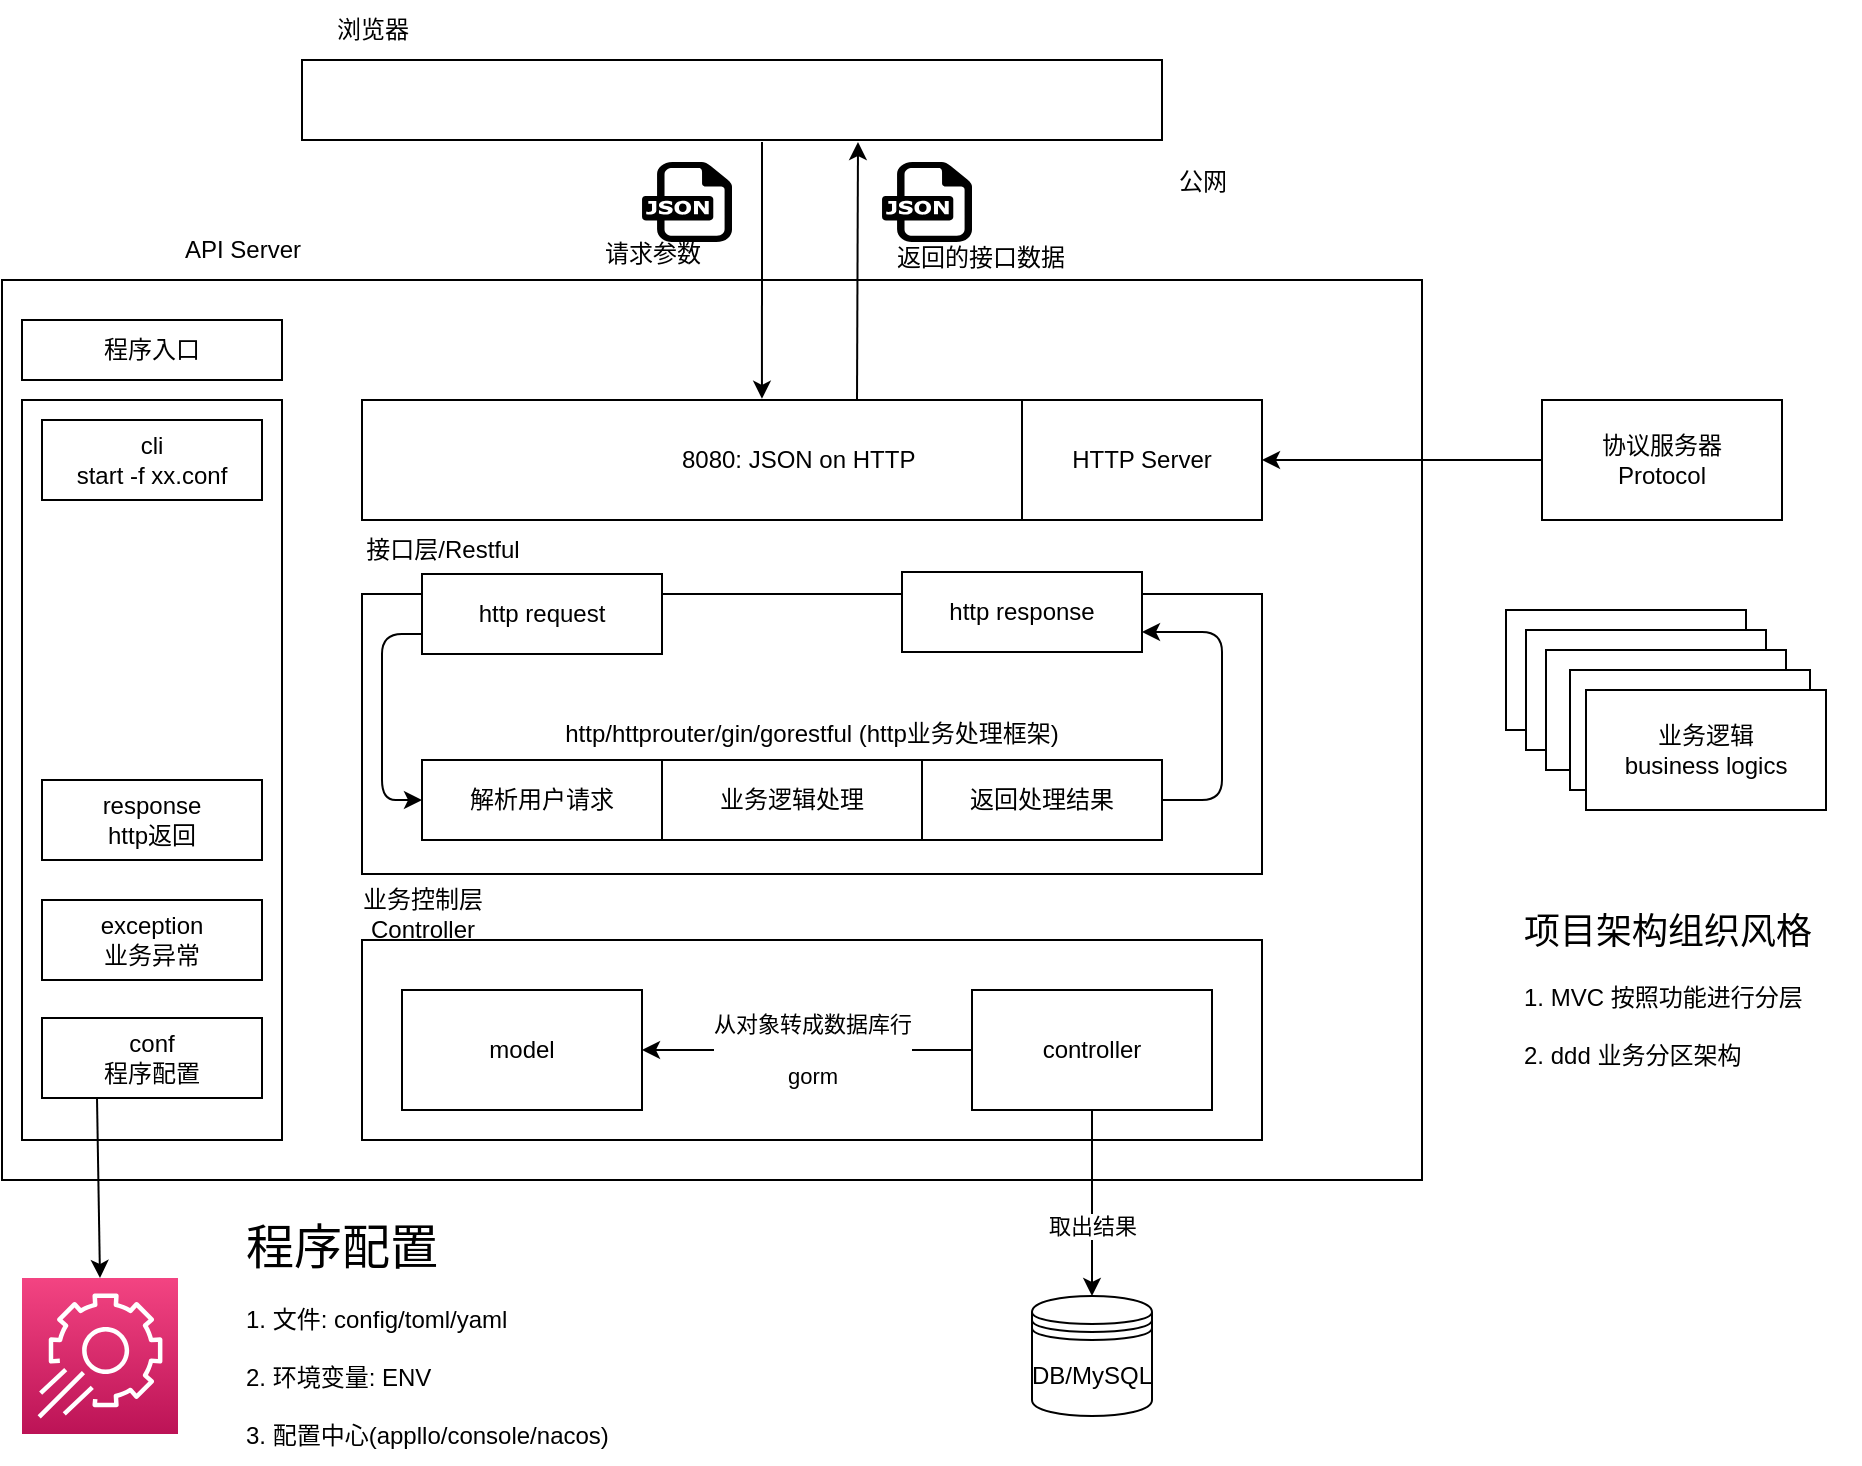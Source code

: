 <mxfile>
    <diagram id="UKt4A4ekLIV5jwVk-Fml" name="Page-1">
        <mxGraphModel dx="744" dy="571" grid="1" gridSize="10" guides="1" tooltips="1" connect="1" arrows="1" fold="1" page="1" pageScale="1" pageWidth="1169" pageHeight="827" background="none" math="0" shadow="0">
            <root>
                <mxCell id="0"/>
                <mxCell id="1" parent="0"/>
                <mxCell id="4" value="" style="rounded=0;whiteSpace=wrap;html=1;" parent="1" vertex="1">
                    <mxGeometry x="30" y="219" width="710" height="450" as="geometry"/>
                </mxCell>
                <mxCell id="13" value="http/httprouter/gin/gorestful (http业务处理框架)" style="rounded=0;whiteSpace=wrap;html=1;" parent="1" vertex="1">
                    <mxGeometry x="210" y="376" width="450" height="140" as="geometry"/>
                </mxCell>
                <mxCell id="2" value="" style="rounded=0;whiteSpace=wrap;html=1;" parent="1" vertex="1">
                    <mxGeometry x="180" y="109" width="430" height="40" as="geometry"/>
                </mxCell>
                <mxCell id="3" value="浏览器" style="text;html=1;align=center;verticalAlign=middle;resizable=0;points=[];autosize=1;strokeColor=none;fillColor=none;" parent="1" vertex="1">
                    <mxGeometry x="185" y="79" width="60" height="30" as="geometry"/>
                </mxCell>
                <mxCell id="5" value="程序入口" style="rounded=0;whiteSpace=wrap;html=1;" parent="1" vertex="1">
                    <mxGeometry x="40" y="239" width="130" height="30" as="geometry"/>
                </mxCell>
                <mxCell id="6" value="" style="rounded=0;whiteSpace=wrap;html=1;" parent="1" vertex="1">
                    <mxGeometry x="40" y="279" width="130" height="370" as="geometry"/>
                </mxCell>
                <mxCell id="7" value="&amp;nbsp; &amp;nbsp; &amp;nbsp; &amp;nbsp; &amp;nbsp; &amp;nbsp; &amp;nbsp; &amp;nbsp; &amp;nbsp; &amp;nbsp; &amp;nbsp; &amp;nbsp; &amp;nbsp; &amp;nbsp; &amp;nbsp; &amp;nbsp; 8080: JSON on HTTP" style="rounded=0;whiteSpace=wrap;html=1;" parent="1" vertex="1">
                    <mxGeometry x="210" y="279" width="330" height="60" as="geometry"/>
                </mxCell>
                <mxCell id="8" value="http request" style="rounded=0;whiteSpace=wrap;html=1;" parent="1" vertex="1">
                    <mxGeometry x="240" y="366" width="120" height="40" as="geometry"/>
                </mxCell>
                <mxCell id="9" value="http response" style="rounded=0;whiteSpace=wrap;html=1;" parent="1" vertex="1">
                    <mxGeometry x="480" y="365" width="120" height="40" as="geometry"/>
                </mxCell>
                <mxCell id="10" value="解析用户请求" style="rounded=0;whiteSpace=wrap;html=1;" parent="1" vertex="1">
                    <mxGeometry x="240" y="459" width="120" height="40" as="geometry"/>
                </mxCell>
                <mxCell id="11" value="业务逻辑处理" style="rounded=0;whiteSpace=wrap;html=1;" parent="1" vertex="1">
                    <mxGeometry x="360" y="459" width="130" height="40" as="geometry"/>
                </mxCell>
                <mxCell id="12" value="返回处理结果" style="rounded=0;whiteSpace=wrap;html=1;" parent="1" vertex="1">
                    <mxGeometry x="490" y="459" width="120" height="40" as="geometry"/>
                </mxCell>
                <mxCell id="14" value="" style="rounded=0;whiteSpace=wrap;html=1;" parent="1" vertex="1">
                    <mxGeometry x="210" y="549" width="450" height="100" as="geometry"/>
                </mxCell>
                <mxCell id="15" value="model" style="rounded=0;whiteSpace=wrap;html=1;" parent="1" vertex="1">
                    <mxGeometry x="230" y="574" width="120" height="60" as="geometry"/>
                </mxCell>
                <mxCell id="16" value="controller" style="rounded=0;whiteSpace=wrap;html=1;" parent="1" vertex="1">
                    <mxGeometry x="515" y="574" width="120" height="60" as="geometry"/>
                </mxCell>
                <mxCell id="17" value="DB/MySQL" style="shape=datastore;whiteSpace=wrap;html=1;" parent="1" vertex="1">
                    <mxGeometry x="545" y="727" width="60" height="60" as="geometry"/>
                </mxCell>
                <mxCell id="20" value="cli&lt;br&gt;start -f xx.conf" style="rounded=0;whiteSpace=wrap;html=1;" parent="1" vertex="1">
                    <mxGeometry x="50" y="289" width="110" height="40" as="geometry"/>
                </mxCell>
                <mxCell id="22" value="response&lt;br&gt;http返回" style="rounded=0;whiteSpace=wrap;html=1;" parent="1" vertex="1">
                    <mxGeometry x="50" y="469" width="110" height="40" as="geometry"/>
                </mxCell>
                <mxCell id="23" value="exception&lt;br&gt;业务异常" style="rounded=0;whiteSpace=wrap;html=1;" parent="1" vertex="1">
                    <mxGeometry x="50" y="529" width="110" height="40" as="geometry"/>
                </mxCell>
                <mxCell id="24" value="conf&lt;br&gt;程序配置" style="rounded=0;whiteSpace=wrap;html=1;" parent="1" vertex="1">
                    <mxGeometry x="50" y="588" width="110" height="40" as="geometry"/>
                </mxCell>
                <mxCell id="25" value="HTTP Server" style="rounded=0;whiteSpace=wrap;html=1;" parent="1" vertex="1">
                    <mxGeometry x="540" y="279" width="120" height="60" as="geometry"/>
                </mxCell>
                <mxCell id="27" value="API Server" style="text;html=1;align=center;verticalAlign=middle;resizable=0;points=[];autosize=1;strokeColor=none;fillColor=none;" parent="1" vertex="1">
                    <mxGeometry x="110" y="189" width="80" height="30" as="geometry"/>
                </mxCell>
                <mxCell id="28" value="" style="endArrow=classic;html=1;entryX=1;entryY=0.75;entryDx=0;entryDy=0;exitX=1;exitY=0.5;exitDx=0;exitDy=0;" parent="1" source="12" target="9" edge="1">
                    <mxGeometry width="50" height="50" relative="1" as="geometry">
                        <mxPoint x="370" y="399" as="sourcePoint"/>
                        <mxPoint x="420" y="349" as="targetPoint"/>
                        <Array as="points">
                            <mxPoint x="640" y="479"/>
                            <mxPoint x="640" y="429"/>
                            <mxPoint x="640" y="395"/>
                        </Array>
                    </mxGeometry>
                </mxCell>
                <mxCell id="29" value="" style="endArrow=classic;html=1;exitX=0;exitY=0.75;exitDx=0;exitDy=0;entryX=0;entryY=0.5;entryDx=0;entryDy=0;" parent="1" source="8" target="10" edge="1">
                    <mxGeometry width="50" height="50" relative="1" as="geometry">
                        <mxPoint x="370" y="399" as="sourcePoint"/>
                        <mxPoint x="420" y="349" as="targetPoint"/>
                        <Array as="points">
                            <mxPoint x="220" y="396"/>
                            <mxPoint x="220" y="429"/>
                            <mxPoint x="220" y="479"/>
                        </Array>
                    </mxGeometry>
                </mxCell>
                <mxCell id="30" value="接口层/Restful" style="text;html=1;align=center;verticalAlign=middle;resizable=0;points=[];autosize=1;strokeColor=none;fillColor=none;" parent="1" vertex="1">
                    <mxGeometry x="200" y="339" width="100" height="30" as="geometry"/>
                </mxCell>
                <mxCell id="31" value="业务控制层&lt;br&gt;Controller" style="text;html=1;align=center;verticalAlign=middle;resizable=0;points=[];autosize=1;strokeColor=none;fillColor=none;" parent="1" vertex="1">
                    <mxGeometry x="200" y="516" width="80" height="40" as="geometry"/>
                </mxCell>
                <mxCell id="32" value="" style="endArrow=classic;html=1;exitX=0;exitY=0.5;exitDx=0;exitDy=0;" parent="1" source="16" target="15" edge="1">
                    <mxGeometry width="50" height="50" relative="1" as="geometry">
                        <mxPoint x="370" y="499" as="sourcePoint"/>
                        <mxPoint x="420" y="449" as="targetPoint"/>
                    </mxGeometry>
                </mxCell>
                <mxCell id="34" value="从对象转成数据库行&lt;br&gt;&lt;br&gt;gorm" style="edgeLabel;html=1;align=center;verticalAlign=middle;resizable=0;points=[];" parent="32" vertex="1" connectable="0">
                    <mxGeometry x="0.282" relative="1" as="geometry">
                        <mxPoint x="26" as="offset"/>
                    </mxGeometry>
                </mxCell>
                <mxCell id="35" value="公网" style="text;html=1;align=center;verticalAlign=middle;resizable=0;points=[];autosize=1;strokeColor=none;fillColor=none;" parent="1" vertex="1">
                    <mxGeometry x="605" y="155" width="50" height="30" as="geometry"/>
                </mxCell>
                <mxCell id="36" value="" style="sketch=0;points=[[0,0,0],[0.25,0,0],[0.5,0,0],[0.75,0,0],[1,0,0],[0,1,0],[0.25,1,0],[0.5,1,0],[0.75,1,0],[1,1,0],[0,0.25,0],[0,0.5,0],[0,0.75,0],[1,0.25,0],[1,0.5,0],[1,0.75,0]];points=[[0,0,0],[0.25,0,0],[0.5,0,0],[0.75,0,0],[1,0,0],[0,1,0],[0.25,1,0],[0.5,1,0],[0.75,1,0],[1,1,0],[0,0.25,0],[0,0.5,0],[0,0.75,0],[1,0.25,0],[1,0.5,0],[1,0.75,0]];outlineConnect=0;fontColor=#232F3E;gradientColor=#F34482;gradientDirection=north;fillColor=#BC1356;strokeColor=#ffffff;dashed=0;verticalLabelPosition=bottom;verticalAlign=top;align=center;html=1;fontSize=12;fontStyle=0;aspect=fixed;shape=mxgraph.aws4.resourceIcon;resIcon=mxgraph.aws4.app_config;" parent="1" vertex="1">
                    <mxGeometry x="40" y="718" width="78" height="78" as="geometry"/>
                </mxCell>
                <mxCell id="37" value="" style="dashed=0;outlineConnect=0;html=1;align=center;labelPosition=center;verticalLabelPosition=bottom;verticalAlign=top;shape=mxgraph.weblogos.json" parent="1" vertex="1">
                    <mxGeometry x="350" y="160" width="45" height="40" as="geometry"/>
                </mxCell>
                <mxCell id="38" value="" style="dashed=0;outlineConnect=0;html=1;align=center;labelPosition=center;verticalLabelPosition=bottom;verticalAlign=top;shape=mxgraph.weblogos.json" parent="1" vertex="1">
                    <mxGeometry x="470" y="160" width="45" height="40" as="geometry"/>
                </mxCell>
                <mxCell id="39" value="" style="endArrow=classic;html=1;exitX=0.75;exitY=0;exitDx=0;exitDy=0;" parent="1" source="7" edge="1">
                    <mxGeometry width="50" height="50" relative="1" as="geometry">
                        <mxPoint x="370" y="290" as="sourcePoint"/>
                        <mxPoint x="458" y="150" as="targetPoint"/>
                    </mxGeometry>
                </mxCell>
                <mxCell id="40" value="" style="endArrow=classic;html=1;entryX=0.606;entryY=-0.01;entryDx=0;entryDy=0;entryPerimeter=0;" parent="1" target="7" edge="1">
                    <mxGeometry width="50" height="50" relative="1" as="geometry">
                        <mxPoint x="410" y="150" as="sourcePoint"/>
                        <mxPoint x="420" y="240" as="targetPoint"/>
                    </mxGeometry>
                </mxCell>
                <mxCell id="42" value="请求参数" style="text;html=1;align=center;verticalAlign=middle;resizable=0;points=[];autosize=1;strokeColor=none;fillColor=none;" parent="1" vertex="1">
                    <mxGeometry x="320" y="191" width="70" height="30" as="geometry"/>
                </mxCell>
                <mxCell id="43" value="返回的接口数据" style="text;html=1;align=center;verticalAlign=middle;resizable=0;points=[];autosize=1;strokeColor=none;fillColor=none;" parent="1" vertex="1">
                    <mxGeometry x="464" y="193" width="110" height="30" as="geometry"/>
                </mxCell>
                <mxCell id="44" value="" style="endArrow=classic;html=1;entryX=0.5;entryY=0;entryDx=0;entryDy=0;exitX=0.5;exitY=1;exitDx=0;exitDy=0;" parent="1" source="16" target="17" edge="1">
                    <mxGeometry width="50" height="50" relative="1" as="geometry">
                        <mxPoint x="370" y="590" as="sourcePoint"/>
                        <mxPoint x="420" y="540" as="targetPoint"/>
                    </mxGeometry>
                </mxCell>
                <mxCell id="45" value="取出结果" style="edgeLabel;html=1;align=center;verticalAlign=middle;resizable=0;points=[];" parent="44" vertex="1" connectable="0">
                    <mxGeometry x="0.243" relative="1" as="geometry">
                        <mxPoint as="offset"/>
                    </mxGeometry>
                </mxCell>
                <mxCell id="47" value="" style="endArrow=classic;html=1;exitX=0.25;exitY=1;exitDx=0;exitDy=0;entryX=0.5;entryY=0;entryDx=0;entryDy=0;entryPerimeter=0;" parent="1" source="24" target="36" edge="1">
                    <mxGeometry width="50" height="50" relative="1" as="geometry">
                        <mxPoint x="370" y="590" as="sourcePoint"/>
                        <mxPoint x="420" y="540" as="targetPoint"/>
                    </mxGeometry>
                </mxCell>
                <mxCell id="48" value="&lt;div style=&quot;&quot;&gt;&lt;span style=&quot;font-size: 24px; background-color: initial;&quot;&gt;程序配置&lt;/span&gt;&lt;/div&gt;&lt;br&gt;&lt;div style=&quot;&quot;&gt;&lt;span style=&quot;background-color: initial;&quot;&gt;1. 文件: config/toml/yaml&lt;/span&gt;&lt;/div&gt;&lt;div style=&quot;&quot;&gt;&lt;br&gt;&lt;/div&gt;&lt;div style=&quot;&quot;&gt;&lt;span style=&quot;background-color: initial;&quot;&gt;2. 环境变量: ENV&lt;/span&gt;&lt;/div&gt;&lt;div style=&quot;&quot;&gt;&lt;br&gt;&lt;/div&gt;&lt;div style=&quot;&quot;&gt;&lt;span style=&quot;background-color: initial;&quot;&gt;3. 配置中心(appllo/console/nacos)&lt;/span&gt;&lt;/div&gt;" style="text;html=1;align=left;verticalAlign=middle;resizable=0;points=[];autosize=1;strokeColor=none;fillColor=none;" parent="1" vertex="1">
                    <mxGeometry x="150" y="681" width="200" height="130" as="geometry"/>
                </mxCell>
                <mxCell id="49" value="协议服务器&lt;br&gt;Protocol" style="rounded=0;whiteSpace=wrap;html=1;" parent="1" vertex="1">
                    <mxGeometry x="800" y="279" width="120" height="60" as="geometry"/>
                </mxCell>
                <mxCell id="50" value="" style="endArrow=classic;html=1;exitX=0;exitY=0.5;exitDx=0;exitDy=0;entryX=1;entryY=0.5;entryDx=0;entryDy=0;" parent="1" source="49" target="25" edge="1">
                    <mxGeometry width="50" height="50" relative="1" as="geometry">
                        <mxPoint x="740" y="350" as="sourcePoint"/>
                        <mxPoint x="790" y="300" as="targetPoint"/>
                    </mxGeometry>
                </mxCell>
                <mxCell id="51" value="" style="rounded=0;whiteSpace=wrap;html=1;" parent="1" vertex="1">
                    <mxGeometry x="782" y="384" width="120" height="60" as="geometry"/>
                </mxCell>
                <mxCell id="52" value="" style="rounded=0;whiteSpace=wrap;html=1;" parent="1" vertex="1">
                    <mxGeometry x="792" y="394" width="120" height="60" as="geometry"/>
                </mxCell>
                <mxCell id="53" value="" style="rounded=0;whiteSpace=wrap;html=1;" parent="1" vertex="1">
                    <mxGeometry x="802" y="404" width="120" height="60" as="geometry"/>
                </mxCell>
                <mxCell id="54" value="" style="rounded=0;whiteSpace=wrap;html=1;" parent="1" vertex="1">
                    <mxGeometry x="814" y="414" width="120" height="60" as="geometry"/>
                </mxCell>
                <mxCell id="55" value="业务逻辑&lt;br&gt;business logics" style="rounded=0;whiteSpace=wrap;html=1;" parent="1" vertex="1">
                    <mxGeometry x="822" y="424" width="120" height="60" as="geometry"/>
                </mxCell>
                <mxCell id="56" value="&lt;font style=&quot;font-size: 18px;&quot;&gt;项目架构组织风格&lt;/font&gt;&lt;br&gt;&lt;br&gt;1. MVC 按照功能进行分层&lt;br&gt;&lt;br&gt;2. ddd 业务分区架构" style="text;html=1;align=left;verticalAlign=middle;resizable=0;points=[];autosize=1;strokeColor=none;fillColor=none;" parent="1" vertex="1">
                    <mxGeometry x="789" y="529" width="170" height="90" as="geometry"/>
                </mxCell>
            </root>
        </mxGraphModel>
    </diagram>
</mxfile>